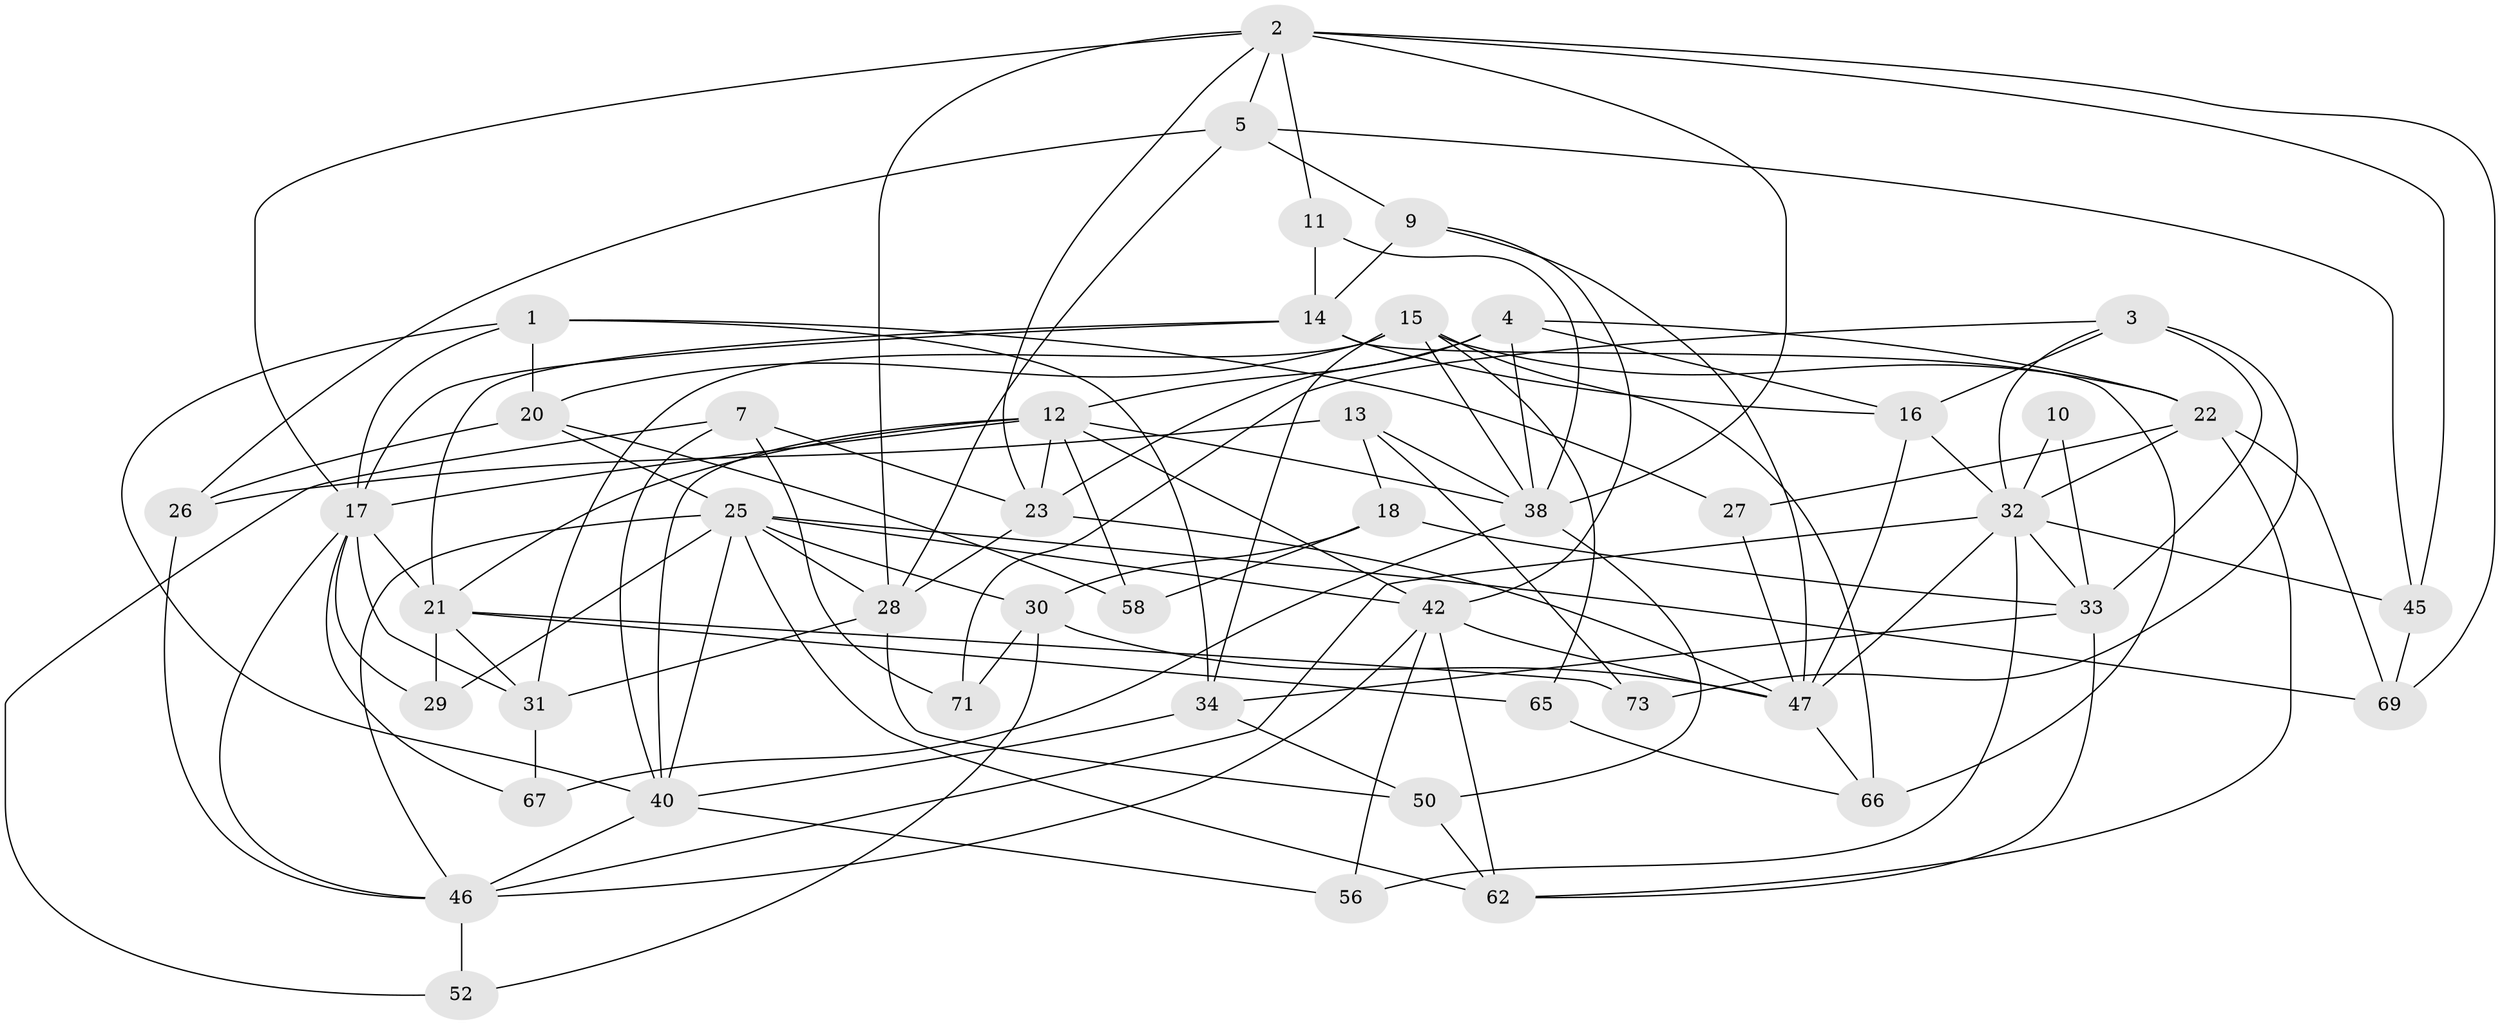 // original degree distribution, {3: 0.2727272727272727, 6: 0.06493506493506493, 4: 0.37662337662337664, 2: 0.07792207792207792, 5: 0.16883116883116883, 7: 0.025974025974025976, 8: 0.012987012987012988}
// Generated by graph-tools (version 1.1) at 2025/11/02/27/25 16:11:20]
// undirected, 47 vertices, 121 edges
graph export_dot {
graph [start="1"]
  node [color=gray90,style=filled];
  1 [super="+35"];
  2 [super="+19"];
  3 [super="+6"];
  4 [super="+36"];
  5 [super="+8"];
  7;
  9 [super="+39"];
  10;
  11;
  12 [super="+24"];
  13;
  14 [super="+55"];
  15 [super="+41"];
  16;
  17 [super="+57"];
  18;
  20 [super="+43"];
  21 [super="+64"];
  22 [super="+70"];
  23 [super="+68"];
  25 [super="+48"];
  26;
  27 [super="+53"];
  28 [super="+75"];
  29;
  30 [super="+63"];
  31 [super="+59"];
  32 [super="+37"];
  33 [super="+77"];
  34 [super="+49"];
  38 [super="+44"];
  40 [super="+74"];
  42 [super="+51"];
  45;
  46 [super="+54"];
  47 [super="+61"];
  50 [super="+60"];
  52;
  56;
  58 [super="+76"];
  62 [super="+72"];
  65;
  66;
  67;
  69;
  71;
  73;
  1 -- 40;
  1 -- 20;
  1 -- 34;
  1 -- 27;
  1 -- 17;
  2 -- 11;
  2 -- 45;
  2 -- 17;
  2 -- 38;
  2 -- 28;
  2 -- 69;
  2 -- 5;
  2 -- 23;
  3 -- 73;
  3 -- 33 [weight=2];
  3 -- 32;
  3 -- 16;
  3 -- 71;
  4 -- 38;
  4 -- 12;
  4 -- 16;
  4 -- 22;
  4 -- 23;
  5 -- 28;
  5 -- 26;
  5 -- 45;
  5 -- 9;
  7 -- 52;
  7 -- 40;
  7 -- 23;
  7 -- 71;
  9 -- 42;
  9 -- 14 [weight=2];
  9 -- 47;
  10 -- 32;
  10 -- 33;
  11 -- 38;
  11 -- 14;
  12 -- 38;
  12 -- 17;
  12 -- 21;
  12 -- 40;
  12 -- 58;
  12 -- 42;
  12 -- 23;
  13 -- 38;
  13 -- 26;
  13 -- 18;
  13 -- 73;
  14 -- 17;
  14 -- 16;
  14 -- 21;
  14 -- 66;
  15 -- 65;
  15 -- 66;
  15 -- 38;
  15 -- 34;
  15 -- 20;
  15 -- 22;
  15 -- 31;
  16 -- 32;
  16 -- 47;
  17 -- 67;
  17 -- 29;
  17 -- 21;
  17 -- 46;
  17 -- 31;
  18 -- 30 [weight=2];
  18 -- 33;
  18 -- 58;
  20 -- 26;
  20 -- 58;
  20 -- 25;
  21 -- 29;
  21 -- 73;
  21 -- 65;
  21 -- 31;
  22 -- 32;
  22 -- 69;
  22 -- 27;
  22 -- 62;
  23 -- 28;
  23 -- 47;
  25 -- 62;
  25 -- 69;
  25 -- 42;
  25 -- 30;
  25 -- 40;
  25 -- 28;
  25 -- 29;
  25 -- 46;
  26 -- 46;
  27 -- 47;
  28 -- 50;
  28 -- 31;
  30 -- 71;
  30 -- 47;
  30 -- 52;
  31 -- 67;
  32 -- 47;
  32 -- 45;
  32 -- 56;
  32 -- 33;
  32 -- 46;
  33 -- 62;
  33 -- 34;
  34 -- 40;
  34 -- 50;
  38 -- 67;
  38 -- 50;
  40 -- 56;
  40 -- 46;
  42 -- 47;
  42 -- 62;
  42 -- 56;
  42 -- 46;
  45 -- 69;
  46 -- 52;
  47 -- 66;
  50 -- 62;
  65 -- 66;
}
